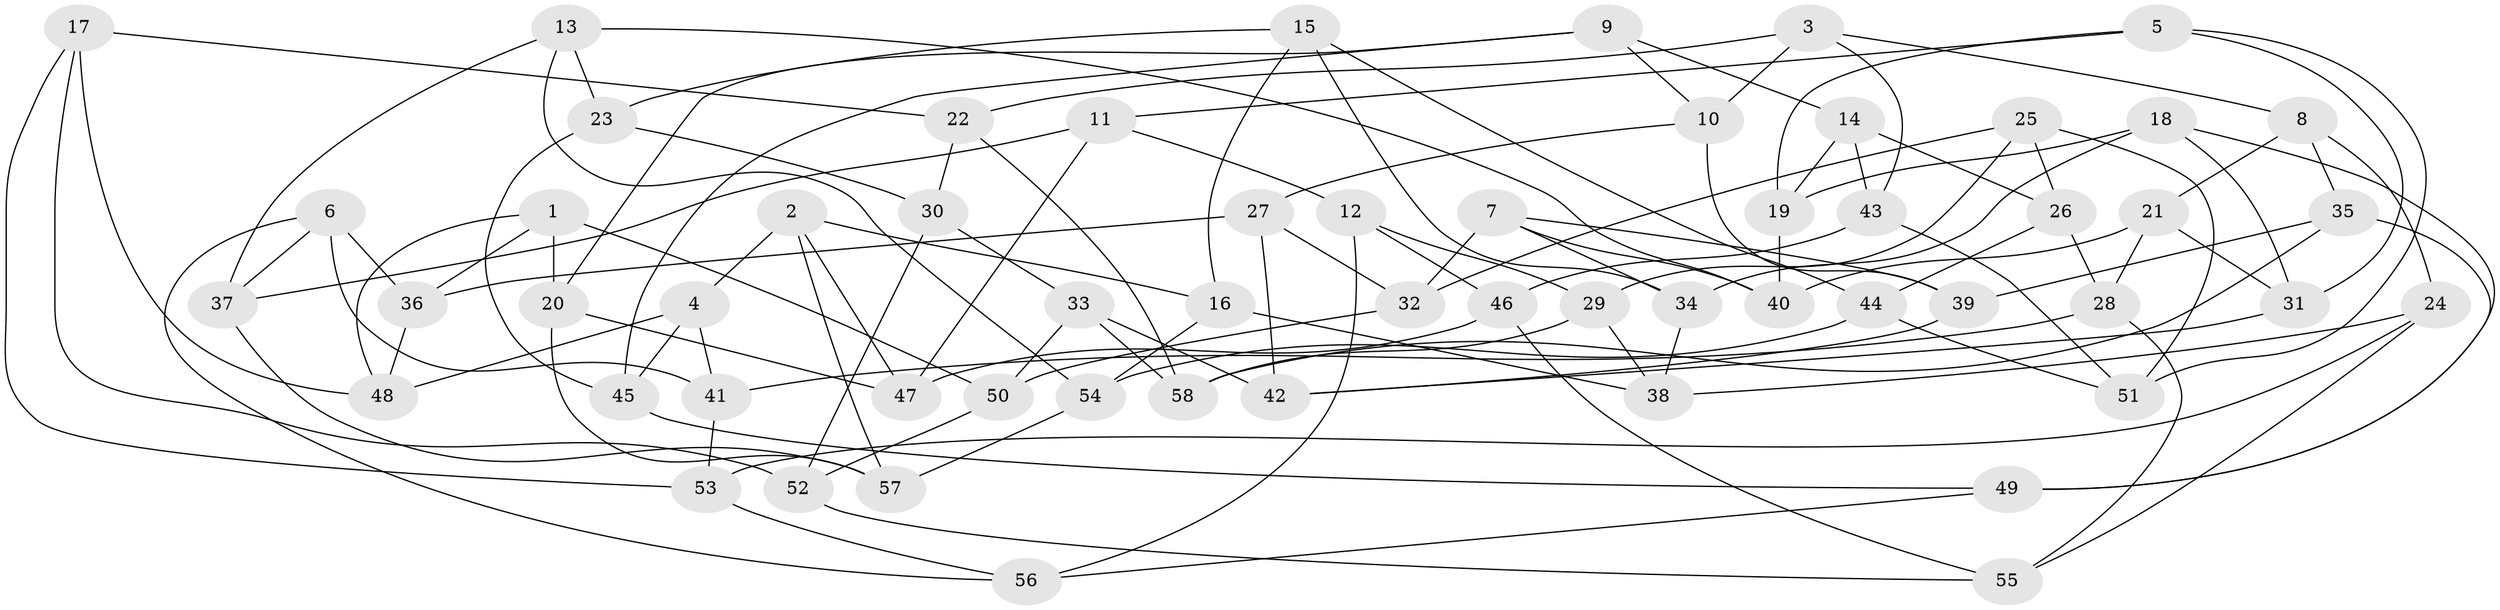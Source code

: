 // coarse degree distribution, {5: 0.029411764705882353, 6: 0.6764705882352942, 4: 0.2647058823529412, 3: 0.029411764705882353}
// Generated by graph-tools (version 1.1) at 2025/24/03/03/25 07:24:31]
// undirected, 58 vertices, 116 edges
graph export_dot {
graph [start="1"]
  node [color=gray90,style=filled];
  1;
  2;
  3;
  4;
  5;
  6;
  7;
  8;
  9;
  10;
  11;
  12;
  13;
  14;
  15;
  16;
  17;
  18;
  19;
  20;
  21;
  22;
  23;
  24;
  25;
  26;
  27;
  28;
  29;
  30;
  31;
  32;
  33;
  34;
  35;
  36;
  37;
  38;
  39;
  40;
  41;
  42;
  43;
  44;
  45;
  46;
  47;
  48;
  49;
  50;
  51;
  52;
  53;
  54;
  55;
  56;
  57;
  58;
  1 -- 20;
  1 -- 50;
  1 -- 36;
  1 -- 48;
  2 -- 16;
  2 -- 57;
  2 -- 4;
  2 -- 47;
  3 -- 22;
  3 -- 43;
  3 -- 8;
  3 -- 10;
  4 -- 45;
  4 -- 48;
  4 -- 41;
  5 -- 19;
  5 -- 51;
  5 -- 31;
  5 -- 11;
  6 -- 56;
  6 -- 41;
  6 -- 37;
  6 -- 36;
  7 -- 40;
  7 -- 39;
  7 -- 32;
  7 -- 34;
  8 -- 21;
  8 -- 24;
  8 -- 35;
  9 -- 20;
  9 -- 14;
  9 -- 10;
  9 -- 45;
  10 -- 27;
  10 -- 39;
  11 -- 37;
  11 -- 12;
  11 -- 47;
  12 -- 29;
  12 -- 56;
  12 -- 46;
  13 -- 37;
  13 -- 23;
  13 -- 54;
  13 -- 40;
  14 -- 26;
  14 -- 19;
  14 -- 43;
  15 -- 16;
  15 -- 34;
  15 -- 44;
  15 -- 23;
  16 -- 38;
  16 -- 54;
  17 -- 52;
  17 -- 48;
  17 -- 53;
  17 -- 22;
  18 -- 49;
  18 -- 34;
  18 -- 19;
  18 -- 31;
  19 -- 40;
  20 -- 57;
  20 -- 47;
  21 -- 40;
  21 -- 28;
  21 -- 31;
  22 -- 30;
  22 -- 58;
  23 -- 30;
  23 -- 45;
  24 -- 55;
  24 -- 38;
  24 -- 53;
  25 -- 26;
  25 -- 29;
  25 -- 32;
  25 -- 51;
  26 -- 44;
  26 -- 28;
  27 -- 32;
  27 -- 36;
  27 -- 42;
  28 -- 41;
  28 -- 55;
  29 -- 38;
  29 -- 58;
  30 -- 52;
  30 -- 33;
  31 -- 42;
  32 -- 50;
  33 -- 42;
  33 -- 50;
  33 -- 58;
  34 -- 38;
  35 -- 58;
  35 -- 39;
  35 -- 49;
  36 -- 48;
  37 -- 57;
  39 -- 42;
  41 -- 53;
  43 -- 51;
  43 -- 46;
  44 -- 54;
  44 -- 51;
  45 -- 49;
  46 -- 55;
  46 -- 47;
  49 -- 56;
  50 -- 52;
  52 -- 55;
  53 -- 56;
  54 -- 57;
}
